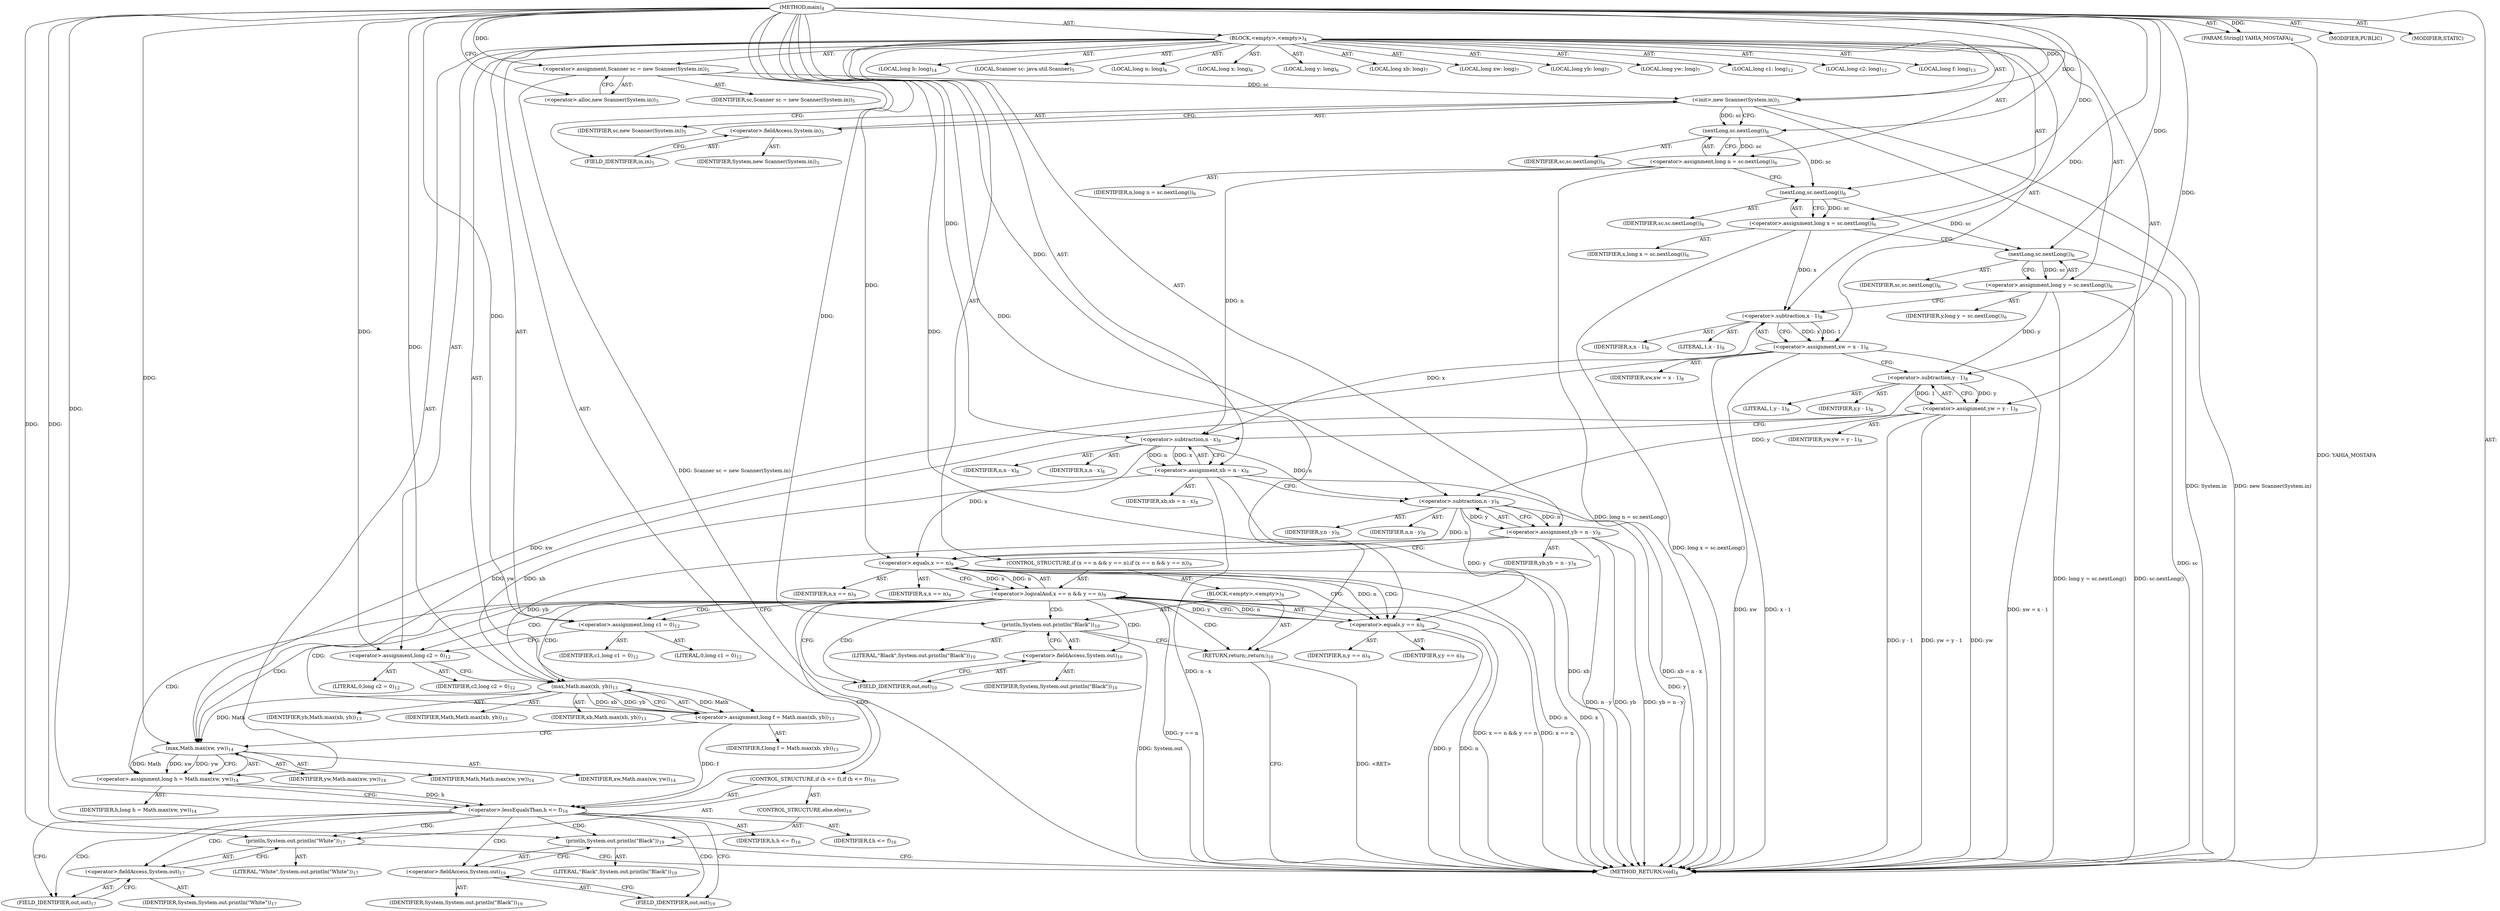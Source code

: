 digraph "main" {  
"19" [label = <(METHOD,main)<SUB>4</SUB>> ]
"20" [label = <(PARAM,String[] YAHIA_MOSTAFA)<SUB>4</SUB>> ]
"21" [label = <(BLOCK,&lt;empty&gt;,&lt;empty&gt;)<SUB>4</SUB>> ]
"4" [label = <(LOCAL,Scanner sc: java.util.Scanner)<SUB>5</SUB>> ]
"22" [label = <(&lt;operator&gt;.assignment,Scanner sc = new Scanner(System.in))<SUB>5</SUB>> ]
"23" [label = <(IDENTIFIER,sc,Scanner sc = new Scanner(System.in))<SUB>5</SUB>> ]
"24" [label = <(&lt;operator&gt;.alloc,new Scanner(System.in))<SUB>5</SUB>> ]
"25" [label = <(&lt;init&gt;,new Scanner(System.in))<SUB>5</SUB>> ]
"3" [label = <(IDENTIFIER,sc,new Scanner(System.in))<SUB>5</SUB>> ]
"26" [label = <(&lt;operator&gt;.fieldAccess,System.in)<SUB>5</SUB>> ]
"27" [label = <(IDENTIFIER,System,new Scanner(System.in))<SUB>5</SUB>> ]
"28" [label = <(FIELD_IDENTIFIER,in,in)<SUB>5</SUB>> ]
"29" [label = <(LOCAL,long n: long)<SUB>6</SUB>> ]
"30" [label = <(LOCAL,long x: long)<SUB>6</SUB>> ]
"31" [label = <(LOCAL,long y: long)<SUB>6</SUB>> ]
"32" [label = <(&lt;operator&gt;.assignment,long n = sc.nextLong())<SUB>6</SUB>> ]
"33" [label = <(IDENTIFIER,n,long n = sc.nextLong())<SUB>6</SUB>> ]
"34" [label = <(nextLong,sc.nextLong())<SUB>6</SUB>> ]
"35" [label = <(IDENTIFIER,sc,sc.nextLong())<SUB>6</SUB>> ]
"36" [label = <(&lt;operator&gt;.assignment,long x = sc.nextLong())<SUB>6</SUB>> ]
"37" [label = <(IDENTIFIER,x,long x = sc.nextLong())<SUB>6</SUB>> ]
"38" [label = <(nextLong,sc.nextLong())<SUB>6</SUB>> ]
"39" [label = <(IDENTIFIER,sc,sc.nextLong())<SUB>6</SUB>> ]
"40" [label = <(&lt;operator&gt;.assignment,long y = sc.nextLong())<SUB>6</SUB>> ]
"41" [label = <(IDENTIFIER,y,long y = sc.nextLong())<SUB>6</SUB>> ]
"42" [label = <(nextLong,sc.nextLong())<SUB>6</SUB>> ]
"43" [label = <(IDENTIFIER,sc,sc.nextLong())<SUB>6</SUB>> ]
"44" [label = <(LOCAL,long xb: long)<SUB>7</SUB>> ]
"45" [label = <(LOCAL,long xw: long)<SUB>7</SUB>> ]
"46" [label = <(LOCAL,long yb: long)<SUB>7</SUB>> ]
"47" [label = <(LOCAL,long yw: long)<SUB>7</SUB>> ]
"48" [label = <(&lt;operator&gt;.assignment,xw = x - 1)<SUB>8</SUB>> ]
"49" [label = <(IDENTIFIER,xw,xw = x - 1)<SUB>8</SUB>> ]
"50" [label = <(&lt;operator&gt;.subtraction,x - 1)<SUB>8</SUB>> ]
"51" [label = <(IDENTIFIER,x,x - 1)<SUB>8</SUB>> ]
"52" [label = <(LITERAL,1,x - 1)<SUB>8</SUB>> ]
"53" [label = <(&lt;operator&gt;.assignment,yw = y - 1)<SUB>8</SUB>> ]
"54" [label = <(IDENTIFIER,yw,yw = y - 1)<SUB>8</SUB>> ]
"55" [label = <(&lt;operator&gt;.subtraction,y - 1)<SUB>8</SUB>> ]
"56" [label = <(IDENTIFIER,y,y - 1)<SUB>8</SUB>> ]
"57" [label = <(LITERAL,1,y - 1)<SUB>8</SUB>> ]
"58" [label = <(&lt;operator&gt;.assignment,xb = n - x)<SUB>8</SUB>> ]
"59" [label = <(IDENTIFIER,xb,xb = n - x)<SUB>8</SUB>> ]
"60" [label = <(&lt;operator&gt;.subtraction,n - x)<SUB>8</SUB>> ]
"61" [label = <(IDENTIFIER,n,n - x)<SUB>8</SUB>> ]
"62" [label = <(IDENTIFIER,x,n - x)<SUB>8</SUB>> ]
"63" [label = <(&lt;operator&gt;.assignment,yb = n - y)<SUB>8</SUB>> ]
"64" [label = <(IDENTIFIER,yb,yb = n - y)<SUB>8</SUB>> ]
"65" [label = <(&lt;operator&gt;.subtraction,n - y)<SUB>8</SUB>> ]
"66" [label = <(IDENTIFIER,n,n - y)<SUB>8</SUB>> ]
"67" [label = <(IDENTIFIER,y,n - y)<SUB>8</SUB>> ]
"68" [label = <(CONTROL_STRUCTURE,if (x == n &amp;&amp; y == n),if (x == n &amp;&amp; y == n))<SUB>9</SUB>> ]
"69" [label = <(&lt;operator&gt;.logicalAnd,x == n &amp;&amp; y == n)<SUB>9</SUB>> ]
"70" [label = <(&lt;operator&gt;.equals,x == n)<SUB>9</SUB>> ]
"71" [label = <(IDENTIFIER,x,x == n)<SUB>9</SUB>> ]
"72" [label = <(IDENTIFIER,n,x == n)<SUB>9</SUB>> ]
"73" [label = <(&lt;operator&gt;.equals,y == n)<SUB>9</SUB>> ]
"74" [label = <(IDENTIFIER,y,y == n)<SUB>9</SUB>> ]
"75" [label = <(IDENTIFIER,n,y == n)<SUB>9</SUB>> ]
"76" [label = <(BLOCK,&lt;empty&gt;,&lt;empty&gt;)<SUB>9</SUB>> ]
"77" [label = <(println,System.out.println(&quot;Black&quot;))<SUB>10</SUB>> ]
"78" [label = <(&lt;operator&gt;.fieldAccess,System.out)<SUB>10</SUB>> ]
"79" [label = <(IDENTIFIER,System,System.out.println(&quot;Black&quot;))<SUB>10</SUB>> ]
"80" [label = <(FIELD_IDENTIFIER,out,out)<SUB>10</SUB>> ]
"81" [label = <(LITERAL,&quot;Black&quot;,System.out.println(&quot;Black&quot;))<SUB>10</SUB>> ]
"82" [label = <(RETURN,return;,return;)<SUB>10</SUB>> ]
"83" [label = <(LOCAL,long c1: long)<SUB>12</SUB>> ]
"84" [label = <(LOCAL,long c2: long)<SUB>12</SUB>> ]
"85" [label = <(&lt;operator&gt;.assignment,long c1 = 0)<SUB>12</SUB>> ]
"86" [label = <(IDENTIFIER,c1,long c1 = 0)<SUB>12</SUB>> ]
"87" [label = <(LITERAL,0,long c1 = 0)<SUB>12</SUB>> ]
"88" [label = <(&lt;operator&gt;.assignment,long c2 = 0)<SUB>12</SUB>> ]
"89" [label = <(IDENTIFIER,c2,long c2 = 0)<SUB>12</SUB>> ]
"90" [label = <(LITERAL,0,long c2 = 0)<SUB>12</SUB>> ]
"91" [label = <(LOCAL,long f: long)<SUB>13</SUB>> ]
"92" [label = <(&lt;operator&gt;.assignment,long f = Math.max(xb, yb))<SUB>13</SUB>> ]
"93" [label = <(IDENTIFIER,f,long f = Math.max(xb, yb))<SUB>13</SUB>> ]
"94" [label = <(max,Math.max(xb, yb))<SUB>13</SUB>> ]
"95" [label = <(IDENTIFIER,Math,Math.max(xb, yb))<SUB>13</SUB>> ]
"96" [label = <(IDENTIFIER,xb,Math.max(xb, yb))<SUB>13</SUB>> ]
"97" [label = <(IDENTIFIER,yb,Math.max(xb, yb))<SUB>13</SUB>> ]
"98" [label = <(LOCAL,long h: long)<SUB>14</SUB>> ]
"99" [label = <(&lt;operator&gt;.assignment,long h = Math.max(xw, yw))<SUB>14</SUB>> ]
"100" [label = <(IDENTIFIER,h,long h = Math.max(xw, yw))<SUB>14</SUB>> ]
"101" [label = <(max,Math.max(xw, yw))<SUB>14</SUB>> ]
"102" [label = <(IDENTIFIER,Math,Math.max(xw, yw))<SUB>14</SUB>> ]
"103" [label = <(IDENTIFIER,xw,Math.max(xw, yw))<SUB>14</SUB>> ]
"104" [label = <(IDENTIFIER,yw,Math.max(xw, yw))<SUB>14</SUB>> ]
"105" [label = <(CONTROL_STRUCTURE,if (h &lt;= f),if (h &lt;= f))<SUB>16</SUB>> ]
"106" [label = <(&lt;operator&gt;.lessEqualsThan,h &lt;= f)<SUB>16</SUB>> ]
"107" [label = <(IDENTIFIER,h,h &lt;= f)<SUB>16</SUB>> ]
"108" [label = <(IDENTIFIER,f,h &lt;= f)<SUB>16</SUB>> ]
"109" [label = <(println,System.out.println(&quot;White&quot;))<SUB>17</SUB>> ]
"110" [label = <(&lt;operator&gt;.fieldAccess,System.out)<SUB>17</SUB>> ]
"111" [label = <(IDENTIFIER,System,System.out.println(&quot;White&quot;))<SUB>17</SUB>> ]
"112" [label = <(FIELD_IDENTIFIER,out,out)<SUB>17</SUB>> ]
"113" [label = <(LITERAL,&quot;White&quot;,System.out.println(&quot;White&quot;))<SUB>17</SUB>> ]
"114" [label = <(CONTROL_STRUCTURE,else,else)<SUB>19</SUB>> ]
"115" [label = <(println,System.out.println(&quot;Black&quot;))<SUB>19</SUB>> ]
"116" [label = <(&lt;operator&gt;.fieldAccess,System.out)<SUB>19</SUB>> ]
"117" [label = <(IDENTIFIER,System,System.out.println(&quot;Black&quot;))<SUB>19</SUB>> ]
"118" [label = <(FIELD_IDENTIFIER,out,out)<SUB>19</SUB>> ]
"119" [label = <(LITERAL,&quot;Black&quot;,System.out.println(&quot;Black&quot;))<SUB>19</SUB>> ]
"120" [label = <(MODIFIER,PUBLIC)> ]
"121" [label = <(MODIFIER,STATIC)> ]
"122" [label = <(METHOD_RETURN,void)<SUB>4</SUB>> ]
  "19" -> "20"  [ label = "AST: "] 
  "19" -> "21"  [ label = "AST: "] 
  "19" -> "120"  [ label = "AST: "] 
  "19" -> "121"  [ label = "AST: "] 
  "19" -> "122"  [ label = "AST: "] 
  "21" -> "4"  [ label = "AST: "] 
  "21" -> "22"  [ label = "AST: "] 
  "21" -> "25"  [ label = "AST: "] 
  "21" -> "29"  [ label = "AST: "] 
  "21" -> "30"  [ label = "AST: "] 
  "21" -> "31"  [ label = "AST: "] 
  "21" -> "32"  [ label = "AST: "] 
  "21" -> "36"  [ label = "AST: "] 
  "21" -> "40"  [ label = "AST: "] 
  "21" -> "44"  [ label = "AST: "] 
  "21" -> "45"  [ label = "AST: "] 
  "21" -> "46"  [ label = "AST: "] 
  "21" -> "47"  [ label = "AST: "] 
  "21" -> "48"  [ label = "AST: "] 
  "21" -> "53"  [ label = "AST: "] 
  "21" -> "58"  [ label = "AST: "] 
  "21" -> "63"  [ label = "AST: "] 
  "21" -> "68"  [ label = "AST: "] 
  "21" -> "83"  [ label = "AST: "] 
  "21" -> "84"  [ label = "AST: "] 
  "21" -> "85"  [ label = "AST: "] 
  "21" -> "88"  [ label = "AST: "] 
  "21" -> "91"  [ label = "AST: "] 
  "21" -> "92"  [ label = "AST: "] 
  "21" -> "98"  [ label = "AST: "] 
  "21" -> "99"  [ label = "AST: "] 
  "21" -> "105"  [ label = "AST: "] 
  "22" -> "23"  [ label = "AST: "] 
  "22" -> "24"  [ label = "AST: "] 
  "25" -> "3"  [ label = "AST: "] 
  "25" -> "26"  [ label = "AST: "] 
  "26" -> "27"  [ label = "AST: "] 
  "26" -> "28"  [ label = "AST: "] 
  "32" -> "33"  [ label = "AST: "] 
  "32" -> "34"  [ label = "AST: "] 
  "34" -> "35"  [ label = "AST: "] 
  "36" -> "37"  [ label = "AST: "] 
  "36" -> "38"  [ label = "AST: "] 
  "38" -> "39"  [ label = "AST: "] 
  "40" -> "41"  [ label = "AST: "] 
  "40" -> "42"  [ label = "AST: "] 
  "42" -> "43"  [ label = "AST: "] 
  "48" -> "49"  [ label = "AST: "] 
  "48" -> "50"  [ label = "AST: "] 
  "50" -> "51"  [ label = "AST: "] 
  "50" -> "52"  [ label = "AST: "] 
  "53" -> "54"  [ label = "AST: "] 
  "53" -> "55"  [ label = "AST: "] 
  "55" -> "56"  [ label = "AST: "] 
  "55" -> "57"  [ label = "AST: "] 
  "58" -> "59"  [ label = "AST: "] 
  "58" -> "60"  [ label = "AST: "] 
  "60" -> "61"  [ label = "AST: "] 
  "60" -> "62"  [ label = "AST: "] 
  "63" -> "64"  [ label = "AST: "] 
  "63" -> "65"  [ label = "AST: "] 
  "65" -> "66"  [ label = "AST: "] 
  "65" -> "67"  [ label = "AST: "] 
  "68" -> "69"  [ label = "AST: "] 
  "68" -> "76"  [ label = "AST: "] 
  "69" -> "70"  [ label = "AST: "] 
  "69" -> "73"  [ label = "AST: "] 
  "70" -> "71"  [ label = "AST: "] 
  "70" -> "72"  [ label = "AST: "] 
  "73" -> "74"  [ label = "AST: "] 
  "73" -> "75"  [ label = "AST: "] 
  "76" -> "77"  [ label = "AST: "] 
  "76" -> "82"  [ label = "AST: "] 
  "77" -> "78"  [ label = "AST: "] 
  "77" -> "81"  [ label = "AST: "] 
  "78" -> "79"  [ label = "AST: "] 
  "78" -> "80"  [ label = "AST: "] 
  "85" -> "86"  [ label = "AST: "] 
  "85" -> "87"  [ label = "AST: "] 
  "88" -> "89"  [ label = "AST: "] 
  "88" -> "90"  [ label = "AST: "] 
  "92" -> "93"  [ label = "AST: "] 
  "92" -> "94"  [ label = "AST: "] 
  "94" -> "95"  [ label = "AST: "] 
  "94" -> "96"  [ label = "AST: "] 
  "94" -> "97"  [ label = "AST: "] 
  "99" -> "100"  [ label = "AST: "] 
  "99" -> "101"  [ label = "AST: "] 
  "101" -> "102"  [ label = "AST: "] 
  "101" -> "103"  [ label = "AST: "] 
  "101" -> "104"  [ label = "AST: "] 
  "105" -> "106"  [ label = "AST: "] 
  "105" -> "109"  [ label = "AST: "] 
  "105" -> "114"  [ label = "AST: "] 
  "106" -> "107"  [ label = "AST: "] 
  "106" -> "108"  [ label = "AST: "] 
  "109" -> "110"  [ label = "AST: "] 
  "109" -> "113"  [ label = "AST: "] 
  "110" -> "111"  [ label = "AST: "] 
  "110" -> "112"  [ label = "AST: "] 
  "114" -> "115"  [ label = "AST: "] 
  "115" -> "116"  [ label = "AST: "] 
  "115" -> "119"  [ label = "AST: "] 
  "116" -> "117"  [ label = "AST: "] 
  "116" -> "118"  [ label = "AST: "] 
  "22" -> "28"  [ label = "CFG: "] 
  "25" -> "34"  [ label = "CFG: "] 
  "32" -> "38"  [ label = "CFG: "] 
  "36" -> "42"  [ label = "CFG: "] 
  "40" -> "50"  [ label = "CFG: "] 
  "48" -> "55"  [ label = "CFG: "] 
  "53" -> "60"  [ label = "CFG: "] 
  "58" -> "65"  [ label = "CFG: "] 
  "63" -> "70"  [ label = "CFG: "] 
  "85" -> "88"  [ label = "CFG: "] 
  "88" -> "94"  [ label = "CFG: "] 
  "92" -> "101"  [ label = "CFG: "] 
  "99" -> "106"  [ label = "CFG: "] 
  "24" -> "22"  [ label = "CFG: "] 
  "26" -> "25"  [ label = "CFG: "] 
  "34" -> "32"  [ label = "CFG: "] 
  "38" -> "36"  [ label = "CFG: "] 
  "42" -> "40"  [ label = "CFG: "] 
  "50" -> "48"  [ label = "CFG: "] 
  "55" -> "53"  [ label = "CFG: "] 
  "60" -> "58"  [ label = "CFG: "] 
  "65" -> "63"  [ label = "CFG: "] 
  "69" -> "80"  [ label = "CFG: "] 
  "69" -> "85"  [ label = "CFG: "] 
  "94" -> "92"  [ label = "CFG: "] 
  "101" -> "99"  [ label = "CFG: "] 
  "106" -> "112"  [ label = "CFG: "] 
  "106" -> "118"  [ label = "CFG: "] 
  "109" -> "122"  [ label = "CFG: "] 
  "28" -> "26"  [ label = "CFG: "] 
  "70" -> "69"  [ label = "CFG: "] 
  "70" -> "73"  [ label = "CFG: "] 
  "73" -> "69"  [ label = "CFG: "] 
  "77" -> "82"  [ label = "CFG: "] 
  "82" -> "122"  [ label = "CFG: "] 
  "110" -> "109"  [ label = "CFG: "] 
  "115" -> "122"  [ label = "CFG: "] 
  "78" -> "77"  [ label = "CFG: "] 
  "112" -> "110"  [ label = "CFG: "] 
  "116" -> "115"  [ label = "CFG: "] 
  "80" -> "78"  [ label = "CFG: "] 
  "118" -> "116"  [ label = "CFG: "] 
  "19" -> "24"  [ label = "CFG: "] 
  "82" -> "122"  [ label = "DDG: &lt;RET&gt;"] 
  "20" -> "122"  [ label = "DDG: YAHIA_MOSTAFA"] 
  "22" -> "122"  [ label = "DDG: Scanner sc = new Scanner(System.in)"] 
  "25" -> "122"  [ label = "DDG: System.in"] 
  "25" -> "122"  [ label = "DDG: new Scanner(System.in)"] 
  "32" -> "122"  [ label = "DDG: long n = sc.nextLong()"] 
  "36" -> "122"  [ label = "DDG: long x = sc.nextLong()"] 
  "42" -> "122"  [ label = "DDG: sc"] 
  "40" -> "122"  [ label = "DDG: sc.nextLong()"] 
  "40" -> "122"  [ label = "DDG: long y = sc.nextLong()"] 
  "48" -> "122"  [ label = "DDG: xw"] 
  "48" -> "122"  [ label = "DDG: x - 1"] 
  "48" -> "122"  [ label = "DDG: xw = x - 1"] 
  "53" -> "122"  [ label = "DDG: yw"] 
  "53" -> "122"  [ label = "DDG: y - 1"] 
  "53" -> "122"  [ label = "DDG: yw = y - 1"] 
  "58" -> "122"  [ label = "DDG: xb"] 
  "58" -> "122"  [ label = "DDG: n - x"] 
  "58" -> "122"  [ label = "DDG: xb = n - x"] 
  "63" -> "122"  [ label = "DDG: yb"] 
  "65" -> "122"  [ label = "DDG: y"] 
  "63" -> "122"  [ label = "DDG: n - y"] 
  "63" -> "122"  [ label = "DDG: yb = n - y"] 
  "70" -> "122"  [ label = "DDG: x"] 
  "70" -> "122"  [ label = "DDG: n"] 
  "69" -> "122"  [ label = "DDG: x == n"] 
  "73" -> "122"  [ label = "DDG: y"] 
  "73" -> "122"  [ label = "DDG: n"] 
  "69" -> "122"  [ label = "DDG: y == n"] 
  "69" -> "122"  [ label = "DDG: x == n &amp;&amp; y == n"] 
  "77" -> "122"  [ label = "DDG: System.out"] 
  "19" -> "20"  [ label = "DDG: "] 
  "19" -> "22"  [ label = "DDG: "] 
  "34" -> "32"  [ label = "DDG: sc"] 
  "38" -> "36"  [ label = "DDG: sc"] 
  "42" -> "40"  [ label = "DDG: sc"] 
  "50" -> "48"  [ label = "DDG: x"] 
  "50" -> "48"  [ label = "DDG: 1"] 
  "55" -> "53"  [ label = "DDG: y"] 
  "55" -> "53"  [ label = "DDG: 1"] 
  "60" -> "58"  [ label = "DDG: n"] 
  "60" -> "58"  [ label = "DDG: x"] 
  "65" -> "63"  [ label = "DDG: n"] 
  "65" -> "63"  [ label = "DDG: y"] 
  "19" -> "85"  [ label = "DDG: "] 
  "19" -> "88"  [ label = "DDG: "] 
  "94" -> "92"  [ label = "DDG: Math"] 
  "94" -> "92"  [ label = "DDG: xb"] 
  "94" -> "92"  [ label = "DDG: yb"] 
  "101" -> "99"  [ label = "DDG: Math"] 
  "101" -> "99"  [ label = "DDG: xw"] 
  "101" -> "99"  [ label = "DDG: yw"] 
  "22" -> "25"  [ label = "DDG: sc"] 
  "19" -> "25"  [ label = "DDG: "] 
  "25" -> "34"  [ label = "DDG: sc"] 
  "19" -> "34"  [ label = "DDG: "] 
  "34" -> "38"  [ label = "DDG: sc"] 
  "19" -> "38"  [ label = "DDG: "] 
  "38" -> "42"  [ label = "DDG: sc"] 
  "19" -> "42"  [ label = "DDG: "] 
  "36" -> "50"  [ label = "DDG: x"] 
  "19" -> "50"  [ label = "DDG: "] 
  "40" -> "55"  [ label = "DDG: y"] 
  "19" -> "55"  [ label = "DDG: "] 
  "32" -> "60"  [ label = "DDG: n"] 
  "19" -> "60"  [ label = "DDG: "] 
  "50" -> "60"  [ label = "DDG: x"] 
  "60" -> "65"  [ label = "DDG: n"] 
  "19" -> "65"  [ label = "DDG: "] 
  "55" -> "65"  [ label = "DDG: y"] 
  "70" -> "69"  [ label = "DDG: x"] 
  "70" -> "69"  [ label = "DDG: n"] 
  "73" -> "69"  [ label = "DDG: y"] 
  "73" -> "69"  [ label = "DDG: n"] 
  "19" -> "82"  [ label = "DDG: "] 
  "19" -> "94"  [ label = "DDG: "] 
  "58" -> "94"  [ label = "DDG: xb"] 
  "63" -> "94"  [ label = "DDG: yb"] 
  "94" -> "101"  [ label = "DDG: Math"] 
  "19" -> "101"  [ label = "DDG: "] 
  "48" -> "101"  [ label = "DDG: xw"] 
  "53" -> "101"  [ label = "DDG: yw"] 
  "99" -> "106"  [ label = "DDG: h"] 
  "19" -> "106"  [ label = "DDG: "] 
  "92" -> "106"  [ label = "DDG: f"] 
  "19" -> "109"  [ label = "DDG: "] 
  "60" -> "70"  [ label = "DDG: x"] 
  "19" -> "70"  [ label = "DDG: "] 
  "65" -> "70"  [ label = "DDG: n"] 
  "65" -> "73"  [ label = "DDG: y"] 
  "19" -> "73"  [ label = "DDG: "] 
  "70" -> "73"  [ label = "DDG: n"] 
  "19" -> "77"  [ label = "DDG: "] 
  "19" -> "115"  [ label = "DDG: "] 
  "69" -> "80"  [ label = "CDG: "] 
  "69" -> "94"  [ label = "CDG: "] 
  "69" -> "77"  [ label = "CDG: "] 
  "69" -> "99"  [ label = "CDG: "] 
  "69" -> "85"  [ label = "CDG: "] 
  "69" -> "88"  [ label = "CDG: "] 
  "69" -> "92"  [ label = "CDG: "] 
  "69" -> "106"  [ label = "CDG: "] 
  "69" -> "82"  [ label = "CDG: "] 
  "69" -> "101"  [ label = "CDG: "] 
  "69" -> "78"  [ label = "CDG: "] 
  "106" -> "115"  [ label = "CDG: "] 
  "106" -> "116"  [ label = "CDG: "] 
  "106" -> "118"  [ label = "CDG: "] 
  "106" -> "110"  [ label = "CDG: "] 
  "106" -> "112"  [ label = "CDG: "] 
  "106" -> "109"  [ label = "CDG: "] 
  "70" -> "73"  [ label = "CDG: "] 
}
